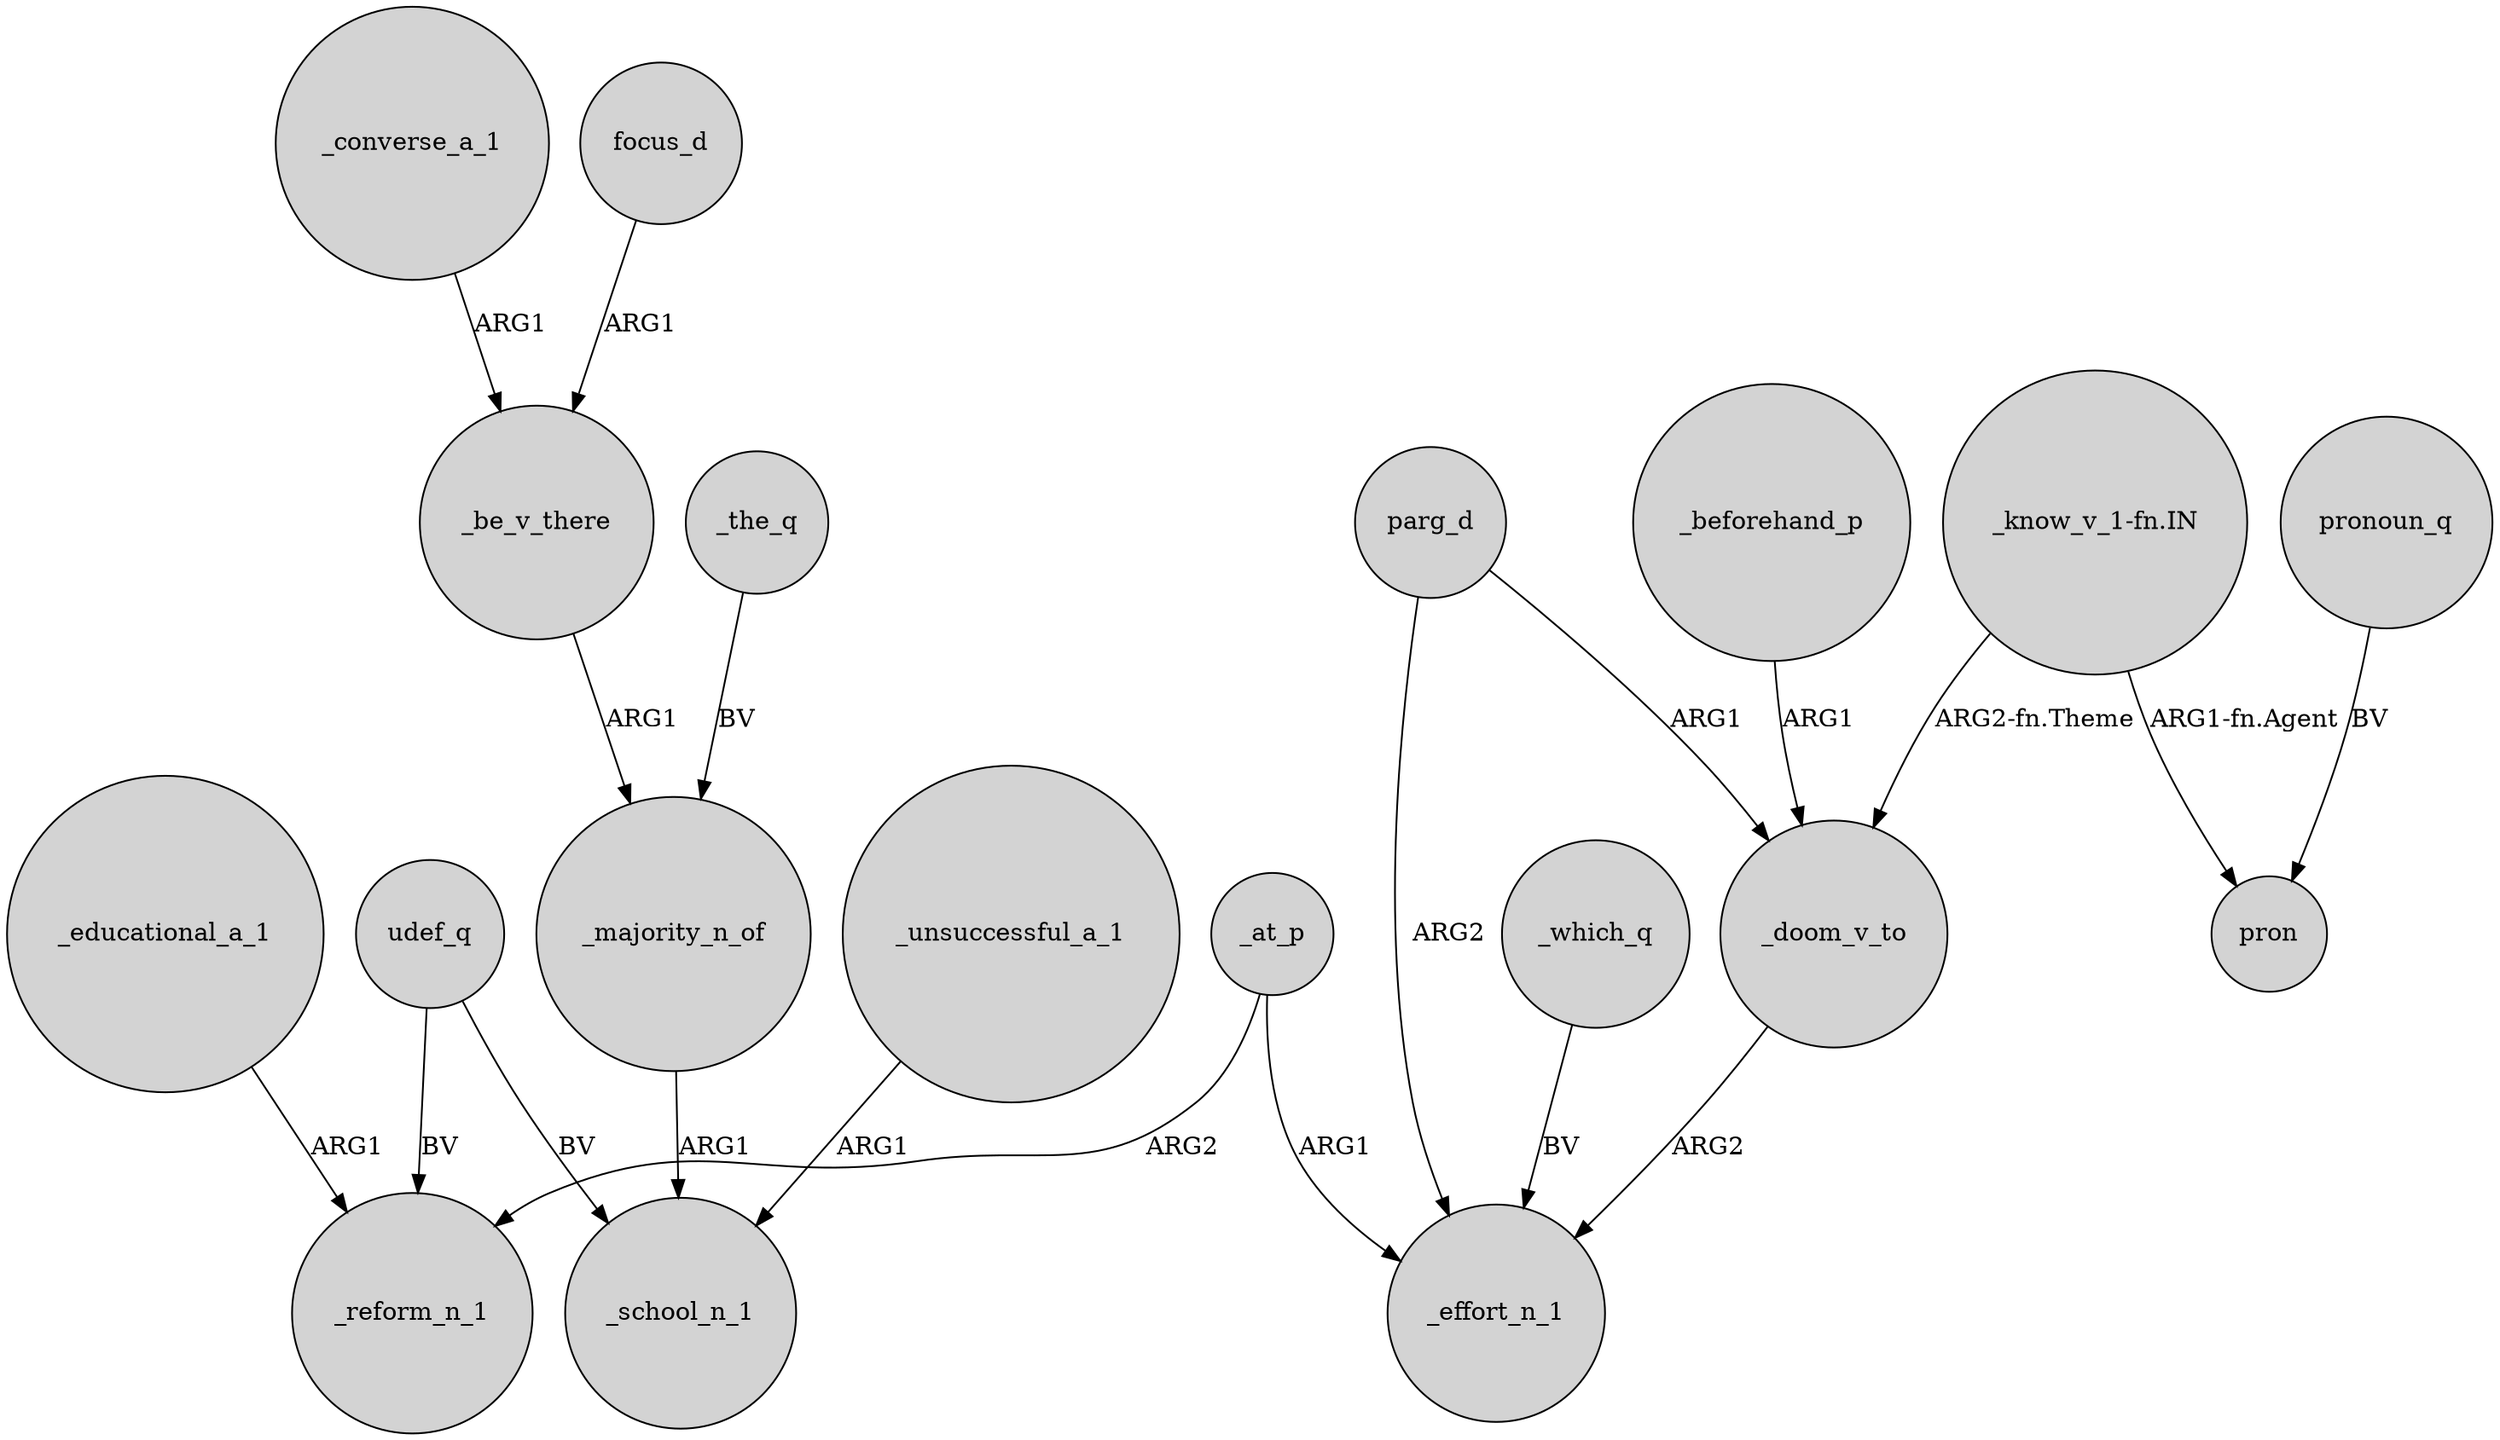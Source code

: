 digraph {
	node [shape=circle style=filled]
	_educational_a_1 -> _reform_n_1 [label=ARG1]
	_converse_a_1 -> _be_v_there [label=ARG1]
	parg_d -> _effort_n_1 [label=ARG2]
	_the_q -> _majority_n_of [label=BV]
	"_know_v_1-fn.IN" -> pron [label="ARG1-fn.Agent"]
	parg_d -> _doom_v_to [label=ARG1]
	_beforehand_p -> _doom_v_to [label=ARG1]
	_doom_v_to -> _effort_n_1 [label=ARG2]
	udef_q -> _reform_n_1 [label=BV]
	pronoun_q -> pron [label=BV]
	_unsuccessful_a_1 -> _school_n_1 [label=ARG1]
	"_know_v_1-fn.IN" -> _doom_v_to [label="ARG2-fn.Theme"]
	focus_d -> _be_v_there [label=ARG1]
	_which_q -> _effort_n_1 [label=BV]
	_at_p -> _effort_n_1 [label=ARG1]
	udef_q -> _school_n_1 [label=BV]
	_at_p -> _reform_n_1 [label=ARG2]
	_majority_n_of -> _school_n_1 [label=ARG1]
	_be_v_there -> _majority_n_of [label=ARG1]
}
